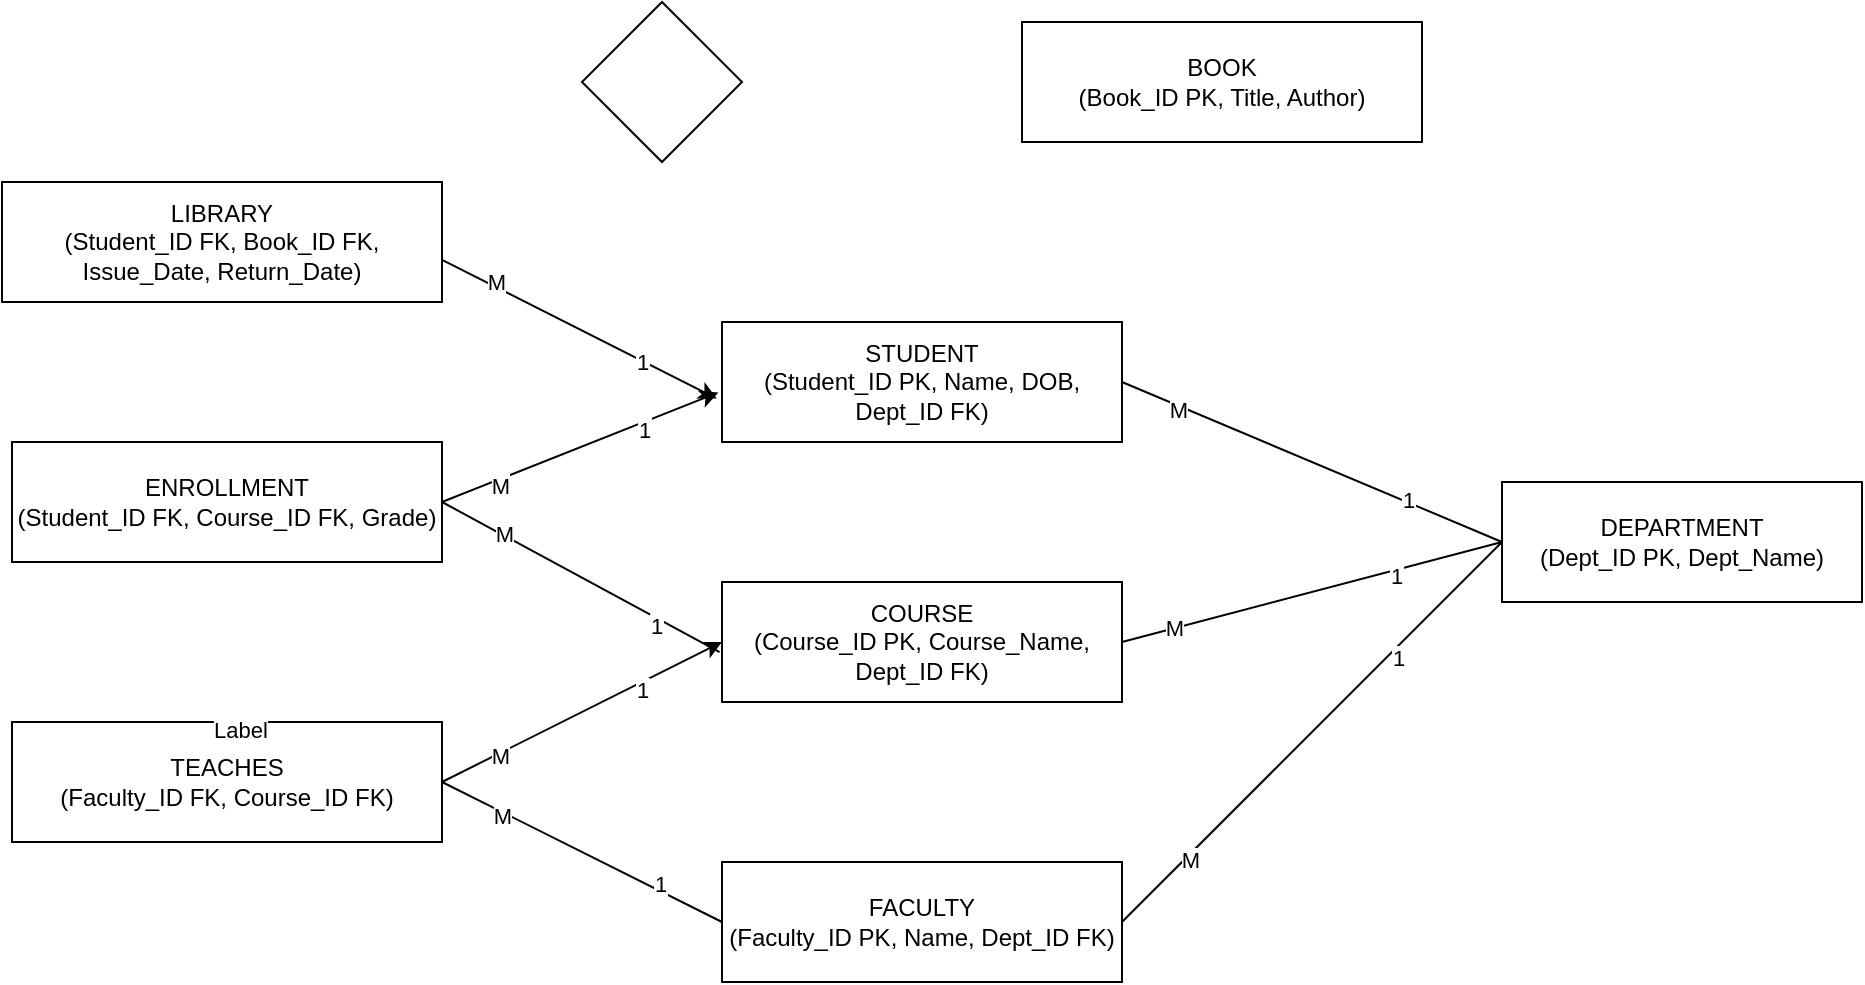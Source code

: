 <mxfile version="28.2.3">
  <diagram id="JzQxzd5eA3obd-ft39aP" name="Page-2">
    <mxGraphModel dx="1425" dy="796" grid="1" gridSize="10" guides="1" tooltips="1" connect="1" arrows="1" fold="1" page="1" pageScale="1" pageWidth="827" pageHeight="1169" math="0" shadow="0">
      <root>
        <mxCell id="0" />
        <mxCell id="1" parent="0" />
        <mxCell id="IvjxRuRWldD-dNK5fLIv-1" value="STUDENT&#xa;(Student_ID PK, Name, DOB, Dept_ID FK)" style="shape=rectangle;rounded=0;whiteSpace=wrap;html=1;" vertex="1" parent="1">
          <mxGeometry x="720" y="640" width="200" height="60" as="geometry" />
        </mxCell>
        <mxCell id="IvjxRuRWldD-dNK5fLIv-2" value="DEPARTMENT&#xa;(Dept_ID PK, Dept_Name)" style="shape=rectangle;rounded=0;whiteSpace=wrap;html=1;" vertex="1" parent="1">
          <mxGeometry x="1110" y="720" width="180" height="60" as="geometry" />
        </mxCell>
        <mxCell id="IvjxRuRWldD-dNK5fLIv-3" value="COURSE&#xa;(Course_ID PK, Course_Name, Dept_ID FK)" style="shape=rectangle;rounded=0;whiteSpace=wrap;html=1;" vertex="1" parent="1">
          <mxGeometry x="720" y="770" width="200" height="60" as="geometry" />
        </mxCell>
        <mxCell id="IvjxRuRWldD-dNK5fLIv-4" value="FACULTY&#xa;(Faculty_ID PK, Name, Dept_ID FK)" style="shape=rectangle;rounded=0;whiteSpace=wrap;html=1;" vertex="1" parent="1">
          <mxGeometry x="720" y="910" width="200" height="60" as="geometry" />
        </mxCell>
        <mxCell id="IvjxRuRWldD-dNK5fLIv-5" value="BOOK&#xa;(Book_ID PK, Title, Author)" style="shape=rectangle;rounded=0;whiteSpace=wrap;html=1;" vertex="1" parent="1">
          <mxGeometry x="870" y="490" width="200" height="60" as="geometry" />
        </mxCell>
        <mxCell id="IvjxRuRWldD-dNK5fLIv-6" value="LIBRARY&lt;br&gt;(Student_ID FK, Book_ID FK, Issue_Date, Return_Date)" style="rounded=0;whiteSpace=wrap;html=1;" vertex="1" parent="1">
          <mxGeometry x="360" y="570" width="220" height="60" as="geometry" />
        </mxCell>
        <mxCell id="IvjxRuRWldD-dNK5fLIv-7" value="ENROLLMENT&lt;br&gt;(Student_ID FK, Course_ID FK, Grade)" style="rounded=0;whiteSpace=wrap;html=1;" vertex="1" parent="1">
          <mxGeometry x="365" y="700" width="215" height="60" as="geometry" />
        </mxCell>
        <mxCell id="IvjxRuRWldD-dNK5fLIv-8" value="TEACHES&lt;br&gt;(Faculty_ID FK, Course_ID FK)" style="rounded=0;whiteSpace=wrap;html=1;" vertex="1" parent="1">
          <mxGeometry x="365" y="840" width="215" height="60" as="geometry" />
        </mxCell>
        <mxCell id="IvjxRuRWldD-dNK5fLIv-9" value="" style="endArrow=classic;html=1;rounded=0;exitX=0.999;exitY=0.647;exitDx=0;exitDy=0;exitPerimeter=0;entryX=-0.013;entryY=0.638;entryDx=0;entryDy=0;entryPerimeter=0;" edge="1" parent="1" source="IvjxRuRWldD-dNK5fLIv-6" target="IvjxRuRWldD-dNK5fLIv-1">
          <mxGeometry relative="1" as="geometry">
            <mxPoint x="710" y="760" as="sourcePoint" />
            <mxPoint x="810" y="760" as="targetPoint" />
            <Array as="points" />
          </mxGeometry>
        </mxCell>
        <mxCell id="IvjxRuRWldD-dNK5fLIv-10" value="Label" style="edgeLabel;resizable=0;html=1;;align=center;verticalAlign=middle;" connectable="0" vertex="1" parent="IvjxRuRWldD-dNK5fLIv-9">
          <mxGeometry relative="1" as="geometry">
            <mxPoint x="-170" y="200" as="offset" />
          </mxGeometry>
        </mxCell>
        <mxCell id="IvjxRuRWldD-dNK5fLIv-11" value="M" style="edgeLabel;html=1;align=center;verticalAlign=middle;resizable=0;points=[];" vertex="1" connectable="0" parent="IvjxRuRWldD-dNK5fLIv-9">
          <mxGeometry x="-0.622" y="2" relative="1" as="geometry">
            <mxPoint as="offset" />
          </mxGeometry>
        </mxCell>
        <mxCell id="IvjxRuRWldD-dNK5fLIv-12" value="1" style="edgeLabel;html=1;align=center;verticalAlign=middle;resizable=0;points=[];" vertex="1" connectable="0" parent="IvjxRuRWldD-dNK5fLIv-9">
          <mxGeometry x="0.462" relative="1" as="geometry">
            <mxPoint as="offset" />
          </mxGeometry>
        </mxCell>
        <mxCell id="IvjxRuRWldD-dNK5fLIv-13" value="" style="endArrow=classic;html=1;rounded=0;exitX=1;exitY=0.5;exitDx=0;exitDy=0;" edge="1" parent="1" source="IvjxRuRWldD-dNK5fLIv-8">
          <mxGeometry relative="1" as="geometry">
            <mxPoint x="710" y="760" as="sourcePoint" />
            <mxPoint x="720" y="800" as="targetPoint" />
          </mxGeometry>
        </mxCell>
        <mxCell id="IvjxRuRWldD-dNK5fLIv-14" value="M" style="edgeLabel;html=1;align=center;verticalAlign=middle;resizable=0;points=[];" vertex="1" connectable="0" parent="IvjxRuRWldD-dNK5fLIv-13">
          <mxGeometry x="-0.599" y="-1" relative="1" as="geometry">
            <mxPoint as="offset" />
          </mxGeometry>
        </mxCell>
        <mxCell id="IvjxRuRWldD-dNK5fLIv-15" value="1" style="edgeLabel;html=1;align=center;verticalAlign=middle;resizable=0;points=[];" vertex="1" connectable="0" parent="IvjxRuRWldD-dNK5fLIv-13">
          <mxGeometry x="0.413" y="-3" relative="1" as="geometry">
            <mxPoint as="offset" />
          </mxGeometry>
        </mxCell>
        <mxCell id="IvjxRuRWldD-dNK5fLIv-16" value="" style="endArrow=classic;html=1;rounded=0;exitX=1;exitY=0.5;exitDx=0;exitDy=0;entryX=-0.009;entryY=0.587;entryDx=0;entryDy=0;entryPerimeter=0;" edge="1" parent="1" source="IvjxRuRWldD-dNK5fLIv-7" target="IvjxRuRWldD-dNK5fLIv-1">
          <mxGeometry relative="1" as="geometry">
            <mxPoint x="710" y="760" as="sourcePoint" />
            <mxPoint x="810" y="760" as="targetPoint" />
          </mxGeometry>
        </mxCell>
        <mxCell id="IvjxRuRWldD-dNK5fLIv-17" value="M" style="edgeLabel;html=1;align=center;verticalAlign=middle;resizable=0;points=[];" vertex="1" connectable="0" parent="IvjxRuRWldD-dNK5fLIv-16">
          <mxGeometry x="-0.596" y="-3" relative="1" as="geometry">
            <mxPoint as="offset" />
          </mxGeometry>
        </mxCell>
        <mxCell id="IvjxRuRWldD-dNK5fLIv-18" value="1" style="edgeLabel;html=1;align=center;verticalAlign=middle;resizable=0;points=[];" vertex="1" connectable="0" parent="IvjxRuRWldD-dNK5fLIv-16">
          <mxGeometry x="0.437" y="-3" relative="1" as="geometry">
            <mxPoint as="offset" />
          </mxGeometry>
        </mxCell>
        <mxCell id="IvjxRuRWldD-dNK5fLIv-19" value="" style="endArrow=none;html=1;rounded=0;entryX=-0.006;entryY=0.585;entryDx=0;entryDy=0;entryPerimeter=0;" edge="1" parent="1" target="IvjxRuRWldD-dNK5fLIv-3">
          <mxGeometry width="50" height="50" relative="1" as="geometry">
            <mxPoint x="580" y="730" as="sourcePoint" />
            <mxPoint x="630" y="680" as="targetPoint" />
          </mxGeometry>
        </mxCell>
        <mxCell id="IvjxRuRWldD-dNK5fLIv-20" value="M" style="edgeLabel;html=1;align=center;verticalAlign=middle;resizable=0;points=[];" vertex="1" connectable="0" parent="IvjxRuRWldD-dNK5fLIv-19">
          <mxGeometry x="-0.563" y="1" relative="1" as="geometry">
            <mxPoint as="offset" />
          </mxGeometry>
        </mxCell>
        <mxCell id="IvjxRuRWldD-dNK5fLIv-21" value="1" style="edgeLabel;html=1;align=center;verticalAlign=middle;resizable=0;points=[];" vertex="1" connectable="0" parent="IvjxRuRWldD-dNK5fLIv-19">
          <mxGeometry x="0.567" y="-3" relative="1" as="geometry">
            <mxPoint as="offset" />
          </mxGeometry>
        </mxCell>
        <mxCell id="IvjxRuRWldD-dNK5fLIv-22" value="" style="endArrow=none;html=1;rounded=0;entryX=0;entryY=0.5;entryDx=0;entryDy=0;" edge="1" parent="1" target="IvjxRuRWldD-dNK5fLIv-4">
          <mxGeometry width="50" height="50" relative="1" as="geometry">
            <mxPoint x="580" y="870" as="sourcePoint" />
            <mxPoint x="630" y="820" as="targetPoint" />
          </mxGeometry>
        </mxCell>
        <mxCell id="IvjxRuRWldD-dNK5fLIv-23" value="M" style="edgeLabel;html=1;align=center;verticalAlign=middle;resizable=0;points=[];" vertex="1" connectable="0" parent="IvjxRuRWldD-dNK5fLIv-22">
          <mxGeometry x="-0.563" y="-2" relative="1" as="geometry">
            <mxPoint as="offset" />
          </mxGeometry>
        </mxCell>
        <mxCell id="IvjxRuRWldD-dNK5fLIv-24" value="1" style="edgeLabel;html=1;align=center;verticalAlign=middle;resizable=0;points=[];" vertex="1" connectable="0" parent="IvjxRuRWldD-dNK5fLIv-22">
          <mxGeometry x="0.539" y="3" relative="1" as="geometry">
            <mxPoint as="offset" />
          </mxGeometry>
        </mxCell>
        <mxCell id="IvjxRuRWldD-dNK5fLIv-25" value="" style="endArrow=none;html=1;rounded=0;entryX=0;entryY=0.5;entryDx=0;entryDy=0;" edge="1" parent="1" target="IvjxRuRWldD-dNK5fLIv-2">
          <mxGeometry width="50" height="50" relative="1" as="geometry">
            <mxPoint x="920" y="800" as="sourcePoint" />
            <mxPoint x="970" y="750" as="targetPoint" />
          </mxGeometry>
        </mxCell>
        <mxCell id="IvjxRuRWldD-dNK5fLIv-26" value="M" style="edgeLabel;html=1;align=center;verticalAlign=middle;resizable=0;points=[];" vertex="1" connectable="0" parent="IvjxRuRWldD-dNK5fLIv-25">
          <mxGeometry x="-0.73" y="1" relative="1" as="geometry">
            <mxPoint as="offset" />
          </mxGeometry>
        </mxCell>
        <mxCell id="IvjxRuRWldD-dNK5fLIv-27" value="1" style="edgeLabel;html=1;align=center;verticalAlign=middle;resizable=0;points=[];" vertex="1" connectable="0" parent="IvjxRuRWldD-dNK5fLIv-25">
          <mxGeometry x="0.432" y="-3" relative="1" as="geometry">
            <mxPoint as="offset" />
          </mxGeometry>
        </mxCell>
        <mxCell id="IvjxRuRWldD-dNK5fLIv-28" value="" style="endArrow=none;html=1;rounded=0;entryX=0;entryY=0.5;entryDx=0;entryDy=0;" edge="1" parent="1" target="IvjxRuRWldD-dNK5fLIv-2">
          <mxGeometry width="50" height="50" relative="1" as="geometry">
            <mxPoint x="920" y="670" as="sourcePoint" />
            <mxPoint x="970" y="620" as="targetPoint" />
          </mxGeometry>
        </mxCell>
        <mxCell id="IvjxRuRWldD-dNK5fLIv-29" value="M" style="edgeLabel;html=1;align=center;verticalAlign=middle;resizable=0;points=[];" vertex="1" connectable="0" parent="IvjxRuRWldD-dNK5fLIv-28">
          <mxGeometry x="-0.697" y="-2" relative="1" as="geometry">
            <mxPoint as="offset" />
          </mxGeometry>
        </mxCell>
        <mxCell id="IvjxRuRWldD-dNK5fLIv-30" value="1" style="edgeLabel;html=1;align=center;verticalAlign=middle;resizable=0;points=[];" vertex="1" connectable="0" parent="IvjxRuRWldD-dNK5fLIv-28">
          <mxGeometry x="0.501" y="1" relative="1" as="geometry">
            <mxPoint as="offset" />
          </mxGeometry>
        </mxCell>
        <mxCell id="IvjxRuRWldD-dNK5fLIv-31" value="" style="endArrow=none;html=1;rounded=0;entryX=0;entryY=0.5;entryDx=0;entryDy=0;" edge="1" parent="1" target="IvjxRuRWldD-dNK5fLIv-2">
          <mxGeometry width="50" height="50" relative="1" as="geometry">
            <mxPoint x="920" y="940" as="sourcePoint" />
            <mxPoint x="1000" y="740" as="targetPoint" />
          </mxGeometry>
        </mxCell>
        <mxCell id="IvjxRuRWldD-dNK5fLIv-32" value="M" style="edgeLabel;html=1;align=center;verticalAlign=middle;resizable=0;points=[];" vertex="1" connectable="0" parent="IvjxRuRWldD-dNK5fLIv-31">
          <mxGeometry x="-0.659" y="-2" relative="1" as="geometry">
            <mxPoint as="offset" />
          </mxGeometry>
        </mxCell>
        <mxCell id="IvjxRuRWldD-dNK5fLIv-33" value="1" style="edgeLabel;html=1;align=center;verticalAlign=middle;resizable=0;points=[];" vertex="1" connectable="0" parent="IvjxRuRWldD-dNK5fLIv-31">
          <mxGeometry x="0.422" y="-4" relative="1" as="geometry">
            <mxPoint as="offset" />
          </mxGeometry>
        </mxCell>
        <mxCell id="IvjxRuRWldD-dNK5fLIv-34" value="" style="rhombus;whiteSpace=wrap;html=1;" vertex="1" parent="1">
          <mxGeometry x="650" y="480" width="80" height="80" as="geometry" />
        </mxCell>
      </root>
    </mxGraphModel>
  </diagram>
</mxfile>
